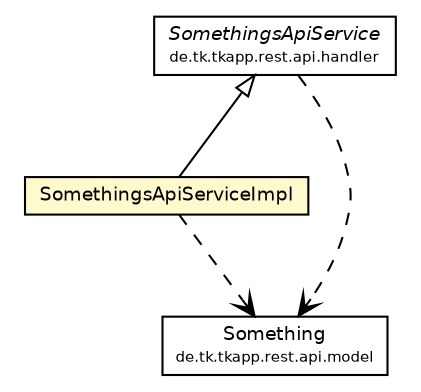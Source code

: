 #!/usr/local/bin/dot
#
# Class diagram 
# Generated by UMLGraph version 5.4 (http://www.umlgraph.org/)
#

digraph G {
	edge [fontname="Helvetica",fontsize=10,labelfontname="Helvetica",labelfontsize=10];
	node [fontname="Helvetica",fontsize=10,shape=plaintext];
	nodesep=0.25;
	ranksep=0.5;
	// de.tk.tkapp.rest.api.handler.impl.SomethingsApiServiceImpl
	c333 [label=<<table title="de.tk.tkapp.rest.api.handler.impl.SomethingsApiServiceImpl" border="0" cellborder="1" cellspacing="0" cellpadding="2" port="p" bgcolor="lemonChiffon" href="./SomethingsApiServiceImpl.html">
		<tr><td><table border="0" cellspacing="0" cellpadding="1">
<tr><td align="center" balign="center"> SomethingsApiServiceImpl </td></tr>
		</table></td></tr>
		</table>>, URL="./SomethingsApiServiceImpl.html", fontname="Helvetica", fontcolor="black", fontsize=9.0];
	// de.tk.tkapp.rest.api.handler.SomethingsApiService
	c334 [label=<<table title="de.tk.tkapp.rest.api.handler.SomethingsApiService" border="0" cellborder="1" cellspacing="0" cellpadding="2" port="p" href="../SomethingsApiService.html">
		<tr><td><table border="0" cellspacing="0" cellpadding="1">
<tr><td align="center" balign="center"><font face="Helvetica-Oblique"> SomethingsApiService </font></td></tr>
<tr><td align="center" balign="center"><font point-size="7.0"> de.tk.tkapp.rest.api.handler </font></td></tr>
		</table></td></tr>
		</table>>, URL="../SomethingsApiService.html", fontname="Helvetica", fontcolor="black", fontsize=9.0];
	// de.tk.tkapp.rest.api.model.Something
	c340 [label=<<table title="de.tk.tkapp.rest.api.model.Something" border="0" cellborder="1" cellspacing="0" cellpadding="2" port="p" href="../../model/Something.html">
		<tr><td><table border="0" cellspacing="0" cellpadding="1">
<tr><td align="center" balign="center"> Something </td></tr>
<tr><td align="center" balign="center"><font point-size="7.0"> de.tk.tkapp.rest.api.model </font></td></tr>
		</table></td></tr>
		</table>>, URL="../../model/Something.html", fontname="Helvetica", fontcolor="black", fontsize=9.0];
	//de.tk.tkapp.rest.api.handler.impl.SomethingsApiServiceImpl extends de.tk.tkapp.rest.api.handler.SomethingsApiService
	c334:p -> c333:p [dir=back,arrowtail=empty];
	// de.tk.tkapp.rest.api.handler.impl.SomethingsApiServiceImpl DEPEND de.tk.tkapp.rest.api.model.Something
	c333:p -> c340:p [taillabel="", label="", headlabel="", fontname="Helvetica", fontcolor="black", fontsize=10.0, color="black", arrowhead=open, style=dashed];
	// de.tk.tkapp.rest.api.handler.SomethingsApiService DEPEND de.tk.tkapp.rest.api.model.Something
	c334:p -> c340:p [taillabel="", label="", headlabel="", fontname="Helvetica", fontcolor="black", fontsize=10.0, color="black", arrowhead=open, style=dashed];
}

